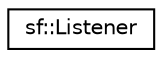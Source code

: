 digraph "Graphical Class Hierarchy"
{
  edge [fontname="Helvetica",fontsize="10",labelfontname="Helvetica",labelfontsize="10"];
  node [fontname="Helvetica",fontsize="10",shape=record];
  rankdir="LR";
  Node0 [label="sf::Listener",height=0.2,width=0.4,color="black", fillcolor="white", style="filled",URL="$classsf_1_1_listener.html",tooltip="The audio listener is the point in the scene from where all the sounds are heard. ..."];
}
